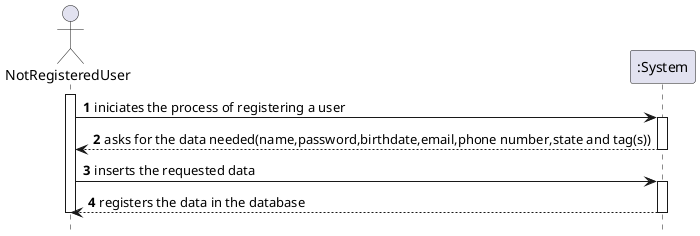 @startuml SSD
        hide footbox
        autonumber

        actor "NotRegisteredUser" as U
        participant ":System" as SYS
        
        activate U
                U -> SYS : iniciates the process of registering a user
                activate SYS
                SYS --> U : asks for the data needed(name,password,birthdate,email,phone number,state and tag(s))
                deactivate SYS
                U -> SYS : inserts the requested data
                activate SYS
                SYS --> U : registers the data in the database
                deactivate SYS
        deactivate U

@enduml